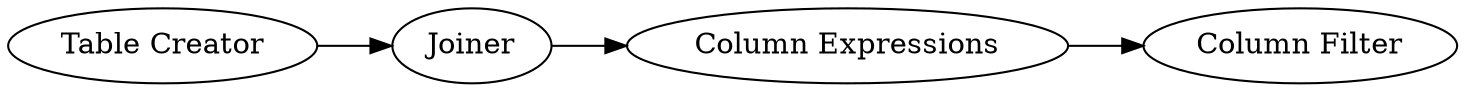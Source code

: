 digraph {
	5 -> 6
	3 -> 4
	4 -> 5
	5 [label="Column Expressions"]
	4 [label=Joiner]
	3 [label="Table Creator"]
	6 [label="Column Filter"]
	rankdir=LR
}
